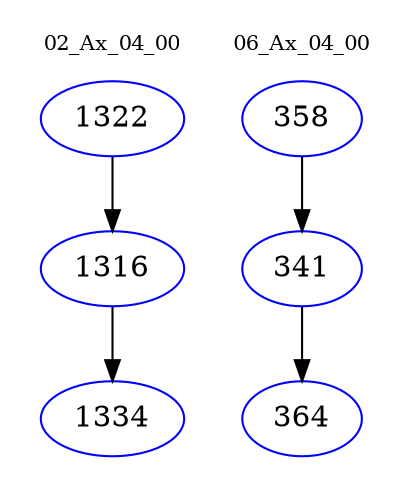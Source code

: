 digraph{
subgraph cluster_0 {
color = white
label = "02_Ax_04_00";
fontsize=10;
T0_1322 [label="1322", color="blue"]
T0_1322 -> T0_1316 [color="black"]
T0_1316 [label="1316", color="blue"]
T0_1316 -> T0_1334 [color="black"]
T0_1334 [label="1334", color="blue"]
}
subgraph cluster_1 {
color = white
label = "06_Ax_04_00";
fontsize=10;
T1_358 [label="358", color="blue"]
T1_358 -> T1_341 [color="black"]
T1_341 [label="341", color="blue"]
T1_341 -> T1_364 [color="black"]
T1_364 [label="364", color="blue"]
}
}
